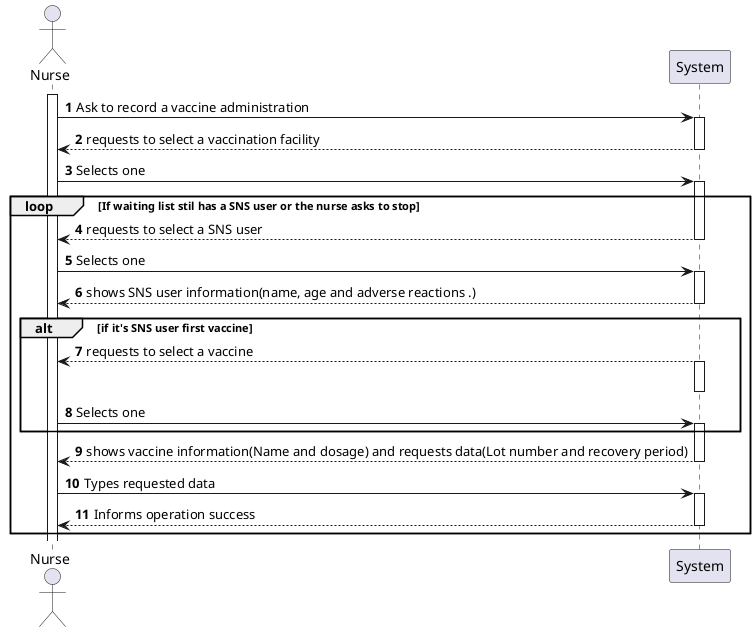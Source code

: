 @startuml
'https://plantuml.com/sequence-diagram

autonumber

actor "Nurse" as nurse
activate nurse

nurse-> System : Ask to record a vaccine administration
activate System
System--> nurse : requests to select a vaccination facility
deactivate System
nurse-> System : Selects one
activate System
loop If waiting list stil has a SNS user or the nurse asks to stop
System--> nurse : requests to select a SNS user
deactivate System
nurse-> System : Selects one
activate System
System--> nurse : shows SNS user information(name, age and adverse reactions .)
deactivate System

alt if it's SNS user first vaccine
    System--> nurse : requests to select a vaccine
       activate System
       deactivate System

    nurse-> System : Selects one
    activate System
    end

System--> nurse : shows vaccine information(Name and dosage) and requests data(Lot number and recovery period)
deactivate System
nurse-> System : Types requested data
activate System
System--> nurse : Informs operation success
deactivate System
end
@enduml